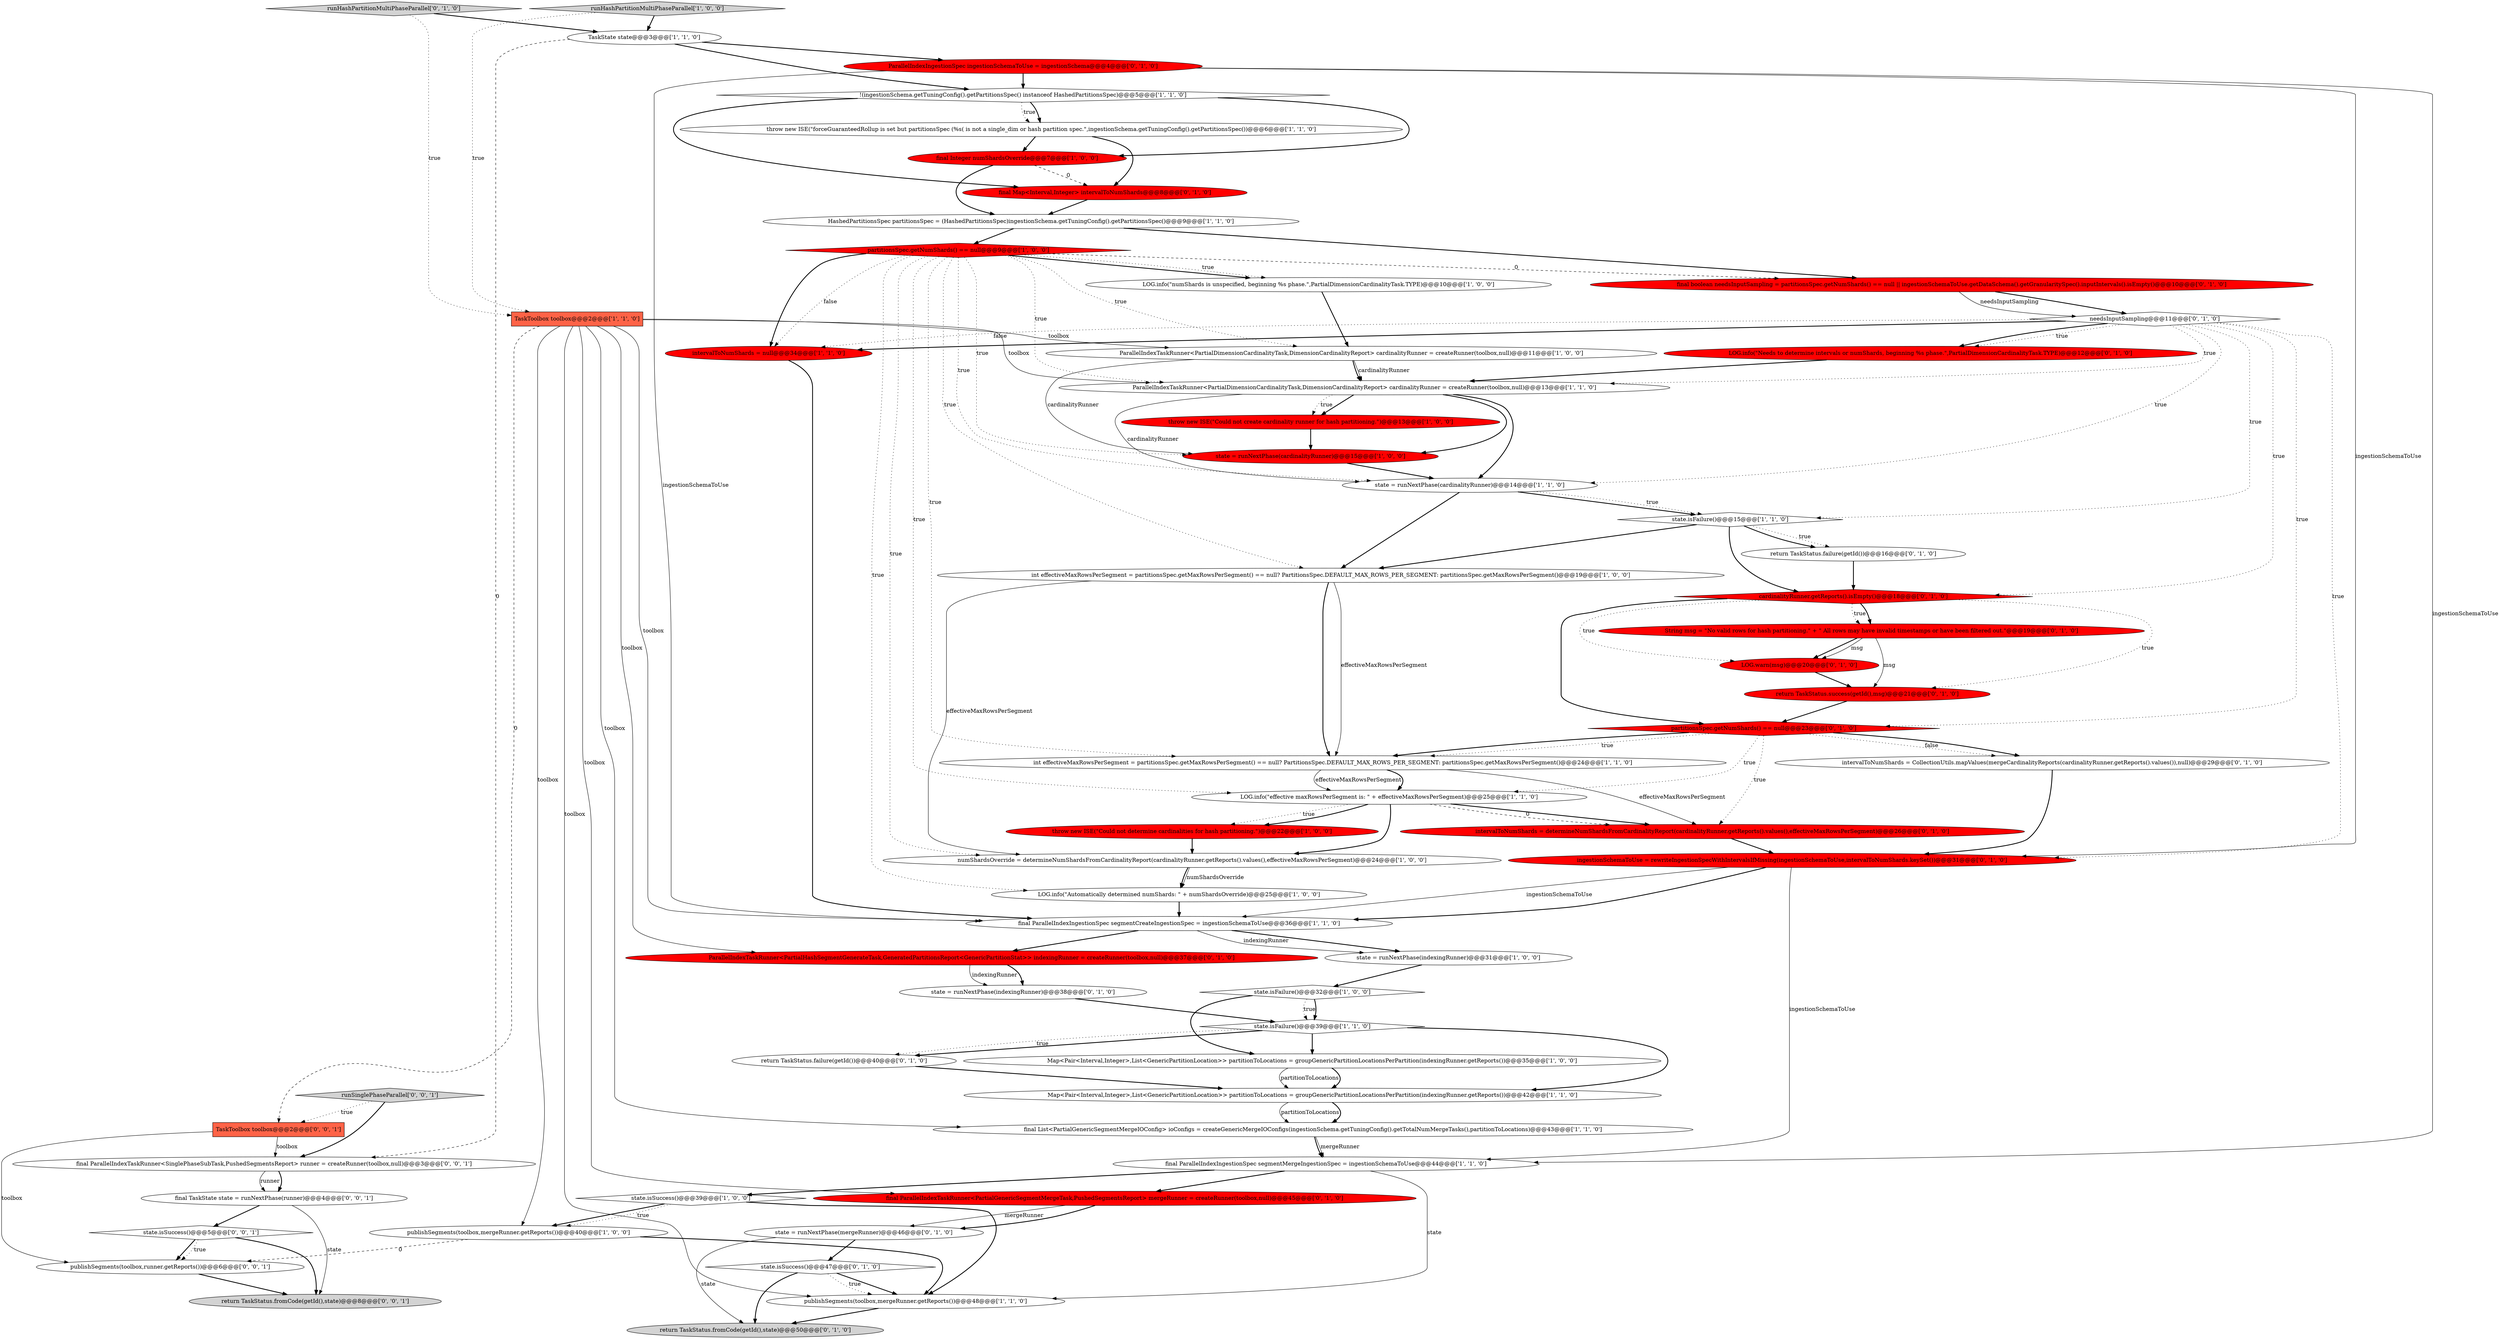 digraph {
11 [style = filled, label = "Map<Pair<Interval,Integer>,List<GenericPartitionLocation>> partitionToLocations = groupGenericPartitionLocationsPerPartition(indexingRunner.getReports())@@@35@@@['1', '0', '0']", fillcolor = white, shape = ellipse image = "AAA0AAABBB1BBB"];
43 [style = filled, label = "final ParallelIndexTaskRunner<PartialGenericSegmentMergeTask,PushedSegmentsReport> mergeRunner = createRunner(toolbox,null)@@@45@@@['0', '1', '0']", fillcolor = red, shape = ellipse image = "AAA1AAABBB2BBB"];
3 [style = filled, label = "state.isFailure()@@@15@@@['1', '1', '0']", fillcolor = white, shape = diamond image = "AAA0AAABBB1BBB"];
2 [style = filled, label = "state.isFailure()@@@39@@@['1', '1', '0']", fillcolor = white, shape = diamond image = "AAA0AAABBB1BBB"];
41 [style = filled, label = "runHashPartitionMultiPhaseParallel['0', '1', '0']", fillcolor = lightgray, shape = diamond image = "AAA0AAABBB2BBB"];
12 [style = filled, label = "final Integer numShardsOverride@@@7@@@['1', '0', '0']", fillcolor = red, shape = ellipse image = "AAA1AAABBB1BBB"];
47 [style = filled, label = "ingestionSchemaToUse = rewriteIngestionSpecWithIntervalsIfMissing(ingestionSchemaToUse,intervalToNumShards.keySet())@@@31@@@['0', '1', '0']", fillcolor = red, shape = ellipse image = "AAA1AAABBB2BBB"];
46 [style = filled, label = "state = runNextPhase(indexingRunner)@@@38@@@['0', '1', '0']", fillcolor = white, shape = ellipse image = "AAA0AAABBB2BBB"];
14 [style = filled, label = "!(ingestionSchema.getTuningConfig().getPartitionsSpec() instanceof HashedPartitionsSpec)@@@5@@@['1', '1', '0']", fillcolor = white, shape = diamond image = "AAA0AAABBB1BBB"];
40 [style = filled, label = "return TaskStatus.failure(getId())@@@16@@@['0', '1', '0']", fillcolor = white, shape = ellipse image = "AAA0AAABBB2BBB"];
48 [style = filled, label = "state.isSuccess()@@@47@@@['0', '1', '0']", fillcolor = white, shape = diamond image = "AAA0AAABBB2BBB"];
35 [style = filled, label = "LOG.warn(msg)@@@20@@@['0', '1', '0']", fillcolor = red, shape = ellipse image = "AAA1AAABBB2BBB"];
59 [style = filled, label = "return TaskStatus.fromCode(getId(),state)@@@8@@@['0', '0', '1']", fillcolor = lightgray, shape = ellipse image = "AAA0AAABBB3BBB"];
34 [style = filled, label = "return TaskStatus.success(getId(),msg)@@@21@@@['0', '1', '0']", fillcolor = red, shape = ellipse image = "AAA1AAABBB2BBB"];
13 [style = filled, label = "LOG.info(\"Automatically determined numShards: \" + numShardsOverride)@@@25@@@['1', '0', '0']", fillcolor = white, shape = ellipse image = "AAA0AAABBB1BBB"];
23 [style = filled, label = "throw new ISE(\"forceGuaranteedRollup is set but partitionsSpec (%s( is not a single_dim or hash partition spec.\",ingestionSchema.getTuningConfig().getPartitionsSpec())@@@6@@@['1', '1', '0']", fillcolor = white, shape = ellipse image = "AAA0AAABBB1BBB"];
27 [style = filled, label = "publishSegments(toolbox,mergeRunner.getReports())@@@40@@@['1', '0', '0']", fillcolor = white, shape = ellipse image = "AAA0AAABBB1BBB"];
21 [style = filled, label = "TaskState state@@@3@@@['1', '1', '0']", fillcolor = white, shape = ellipse image = "AAA0AAABBB1BBB"];
53 [style = filled, label = "return TaskStatus.fromCode(getId(),state)@@@50@@@['0', '1', '0']", fillcolor = lightgray, shape = ellipse image = "AAA0AAABBB2BBB"];
4 [style = filled, label = "runHashPartitionMultiPhaseParallel['1', '0', '0']", fillcolor = lightgray, shape = diamond image = "AAA0AAABBB1BBB"];
19 [style = filled, label = "ParallelIndexTaskRunner<PartialDimensionCardinalityTask,DimensionCardinalityReport> cardinalityRunner = createRunner(toolbox,null)@@@11@@@['1', '0', '0']", fillcolor = white, shape = ellipse image = "AAA0AAABBB1BBB"];
49 [style = filled, label = "needsInputSampling@@@11@@@['0', '1', '0']", fillcolor = white, shape = diamond image = "AAA0AAABBB2BBB"];
52 [style = filled, label = "ParallelIndexTaskRunner<PartialHashSegmentGenerateTask,GeneratedPartitionsReport<GenericPartitionStat>> indexingRunner = createRunner(toolbox,null)@@@37@@@['0', '1', '0']", fillcolor = red, shape = ellipse image = "AAA1AAABBB2BBB"];
1 [style = filled, label = "state = runNextPhase(cardinalityRunner)@@@15@@@['1', '0', '0']", fillcolor = red, shape = ellipse image = "AAA1AAABBB1BBB"];
30 [style = filled, label = "state.isSuccess()@@@39@@@['1', '0', '0']", fillcolor = white, shape = diamond image = "AAA0AAABBB1BBB"];
36 [style = filled, label = "LOG.info(\"Needs to determine intervals or numShards, beginning %s phase.\",PartialDimensionCardinalityTask.TYPE)@@@12@@@['0', '1', '0']", fillcolor = red, shape = ellipse image = "AAA1AAABBB2BBB"];
31 [style = filled, label = "final ParallelIndexIngestionSpec segmentMergeIngestionSpec = ingestionSchemaToUse@@@44@@@['1', '1', '0']", fillcolor = white, shape = ellipse image = "AAA0AAABBB1BBB"];
0 [style = filled, label = "LOG.info(\"numShards is unspecified, beginning %s phase.\",PartialDimensionCardinalityTask.TYPE)@@@10@@@['1', '0', '0']", fillcolor = white, shape = ellipse image = "AAA0AAABBB1BBB"];
7 [style = filled, label = "intervalToNumShards = null@@@34@@@['1', '1', '0']", fillcolor = red, shape = ellipse image = "AAA1AAABBB1BBB"];
16 [style = filled, label = "throw new ISE(\"Could not create cardinality runner for hash partitioning.\")@@@13@@@['1', '0', '0']", fillcolor = red, shape = ellipse image = "AAA1AAABBB1BBB"];
24 [style = filled, label = "partitionsSpec.getNumShards() == null@@@9@@@['1', '0', '0']", fillcolor = red, shape = diamond image = "AAA1AAABBB1BBB"];
29 [style = filled, label = "int effectiveMaxRowsPerSegment = partitionsSpec.getMaxRowsPerSegment() == null? PartitionsSpec.DEFAULT_MAX_ROWS_PER_SEGMENT: partitionsSpec.getMaxRowsPerSegment()@@@19@@@['1', '0', '0']", fillcolor = white, shape = ellipse image = "AAA0AAABBB1BBB"];
32 [style = filled, label = "publishSegments(toolbox,mergeRunner.getReports())@@@48@@@['1', '1', '0']", fillcolor = white, shape = ellipse image = "AAA0AAABBB1BBB"];
38 [style = filled, label = "final boolean needsInputSampling = partitionsSpec.getNumShards() == null || ingestionSchemaToUse.getDataSchema().getGranularitySpec().inputIntervals().isEmpty()@@@10@@@['0', '1', '0']", fillcolor = red, shape = ellipse image = "AAA1AAABBB2BBB"];
60 [style = filled, label = "TaskToolbox toolbox@@@2@@@['0', '0', '1']", fillcolor = tomato, shape = box image = "AAA0AAABBB3BBB"];
26 [style = filled, label = "Map<Pair<Interval,Integer>,List<GenericPartitionLocation>> partitionToLocations = groupGenericPartitionLocationsPerPartition(indexingRunner.getReports())@@@42@@@['1', '1', '0']", fillcolor = white, shape = ellipse image = "AAA0AAABBB1BBB"];
45 [style = filled, label = "partitionsSpec.getNumShards() == null@@@23@@@['0', '1', '0']", fillcolor = red, shape = diamond image = "AAA1AAABBB2BBB"];
8 [style = filled, label = "TaskToolbox toolbox@@@2@@@['1', '1', '0']", fillcolor = tomato, shape = box image = "AAA0AAABBB1BBB"];
15 [style = filled, label = "numShardsOverride = determineNumShardsFromCardinalityReport(cardinalityRunner.getReports().values(),effectiveMaxRowsPerSegment)@@@24@@@['1', '0', '0']", fillcolor = white, shape = ellipse image = "AAA0AAABBB1BBB"];
10 [style = filled, label = "HashedPartitionsSpec partitionsSpec = (HashedPartitionsSpec)ingestionSchema.getTuningConfig().getPartitionsSpec()@@@9@@@['1', '1', '0']", fillcolor = white, shape = ellipse image = "AAA0AAABBB1BBB"];
51 [style = filled, label = "String msg = \"No valid rows for hash partitioning.\" + \" All rows may have invalid timestamps or have been filtered out.\"@@@19@@@['0', '1', '0']", fillcolor = red, shape = ellipse image = "AAA1AAABBB2BBB"];
54 [style = filled, label = "state = runNextPhase(mergeRunner)@@@46@@@['0', '1', '0']", fillcolor = white, shape = ellipse image = "AAA0AAABBB2BBB"];
37 [style = filled, label = "cardinalityRunner.getReports().isEmpty()@@@18@@@['0', '1', '0']", fillcolor = red, shape = diamond image = "AAA1AAABBB2BBB"];
5 [style = filled, label = "state = runNextPhase(cardinalityRunner)@@@14@@@['1', '1', '0']", fillcolor = white, shape = ellipse image = "AAA0AAABBB1BBB"];
56 [style = filled, label = "publishSegments(toolbox,runner.getReports())@@@6@@@['0', '0', '1']", fillcolor = white, shape = ellipse image = "AAA0AAABBB3BBB"];
9 [style = filled, label = "throw new ISE(\"Could not determine cardinalities for hash partitioning.\")@@@22@@@['1', '0', '0']", fillcolor = red, shape = ellipse image = "AAA1AAABBB1BBB"];
6 [style = filled, label = "LOG.info(\"effective maxRowsPerSegment is: \" + effectiveMaxRowsPerSegment)@@@25@@@['1', '1', '0']", fillcolor = white, shape = ellipse image = "AAA0AAABBB1BBB"];
33 [style = filled, label = "return TaskStatus.failure(getId())@@@40@@@['0', '1', '0']", fillcolor = white, shape = ellipse image = "AAA0AAABBB2BBB"];
18 [style = filled, label = "int effectiveMaxRowsPerSegment = partitionsSpec.getMaxRowsPerSegment() == null? PartitionsSpec.DEFAULT_MAX_ROWS_PER_SEGMENT: partitionsSpec.getMaxRowsPerSegment()@@@24@@@['1', '1', '0']", fillcolor = white, shape = ellipse image = "AAA0AAABBB1BBB"];
20 [style = filled, label = "final List<PartialGenericSegmentMergeIOConfig> ioConfigs = createGenericMergeIOConfigs(ingestionSchema.getTuningConfig().getTotalNumMergeTasks(),partitionToLocations)@@@43@@@['1', '1', '0']", fillcolor = white, shape = ellipse image = "AAA0AAABBB1BBB"];
25 [style = filled, label = "state = runNextPhase(indexingRunner)@@@31@@@['1', '0', '0']", fillcolor = white, shape = ellipse image = "AAA0AAABBB1BBB"];
55 [style = filled, label = "final TaskState state = runNextPhase(runner)@@@4@@@['0', '0', '1']", fillcolor = white, shape = ellipse image = "AAA0AAABBB3BBB"];
50 [style = filled, label = "final Map<Interval,Integer> intervalToNumShards@@@8@@@['0', '1', '0']", fillcolor = red, shape = ellipse image = "AAA1AAABBB2BBB"];
57 [style = filled, label = "state.isSuccess()@@@5@@@['0', '0', '1']", fillcolor = white, shape = diamond image = "AAA0AAABBB3BBB"];
58 [style = filled, label = "runSinglePhaseParallel['0', '0', '1']", fillcolor = lightgray, shape = diamond image = "AAA0AAABBB3BBB"];
61 [style = filled, label = "final ParallelIndexTaskRunner<SinglePhaseSubTask,PushedSegmentsReport> runner = createRunner(toolbox,null)@@@3@@@['0', '0', '1']", fillcolor = white, shape = ellipse image = "AAA0AAABBB3BBB"];
28 [style = filled, label = "state.isFailure()@@@32@@@['1', '0', '0']", fillcolor = white, shape = diamond image = "AAA0AAABBB1BBB"];
42 [style = filled, label = "intervalToNumShards = CollectionUtils.mapValues(mergeCardinalityReports(cardinalityRunner.getReports().values()),null)@@@29@@@['0', '1', '0']", fillcolor = white, shape = ellipse image = "AAA0AAABBB2BBB"];
39 [style = filled, label = "intervalToNumShards = determineNumShardsFromCardinalityReport(cardinalityRunner.getReports().values(),effectiveMaxRowsPerSegment)@@@26@@@['0', '1', '0']", fillcolor = red, shape = ellipse image = "AAA1AAABBB2BBB"];
44 [style = filled, label = "ParallelIndexIngestionSpec ingestionSchemaToUse = ingestionSchema@@@4@@@['0', '1', '0']", fillcolor = red, shape = ellipse image = "AAA1AAABBB2BBB"];
22 [style = filled, label = "final ParallelIndexIngestionSpec segmentCreateIngestionSpec = ingestionSchemaToUse@@@36@@@['1', '1', '0']", fillcolor = white, shape = ellipse image = "AAA0AAABBB1BBB"];
17 [style = filled, label = "ParallelIndexTaskRunner<PartialDimensionCardinalityTask,DimensionCardinalityReport> cardinalityRunner = createRunner(toolbox,null)@@@13@@@['1', '1', '0']", fillcolor = white, shape = ellipse image = "AAA0AAABBB1BBB"];
1->5 [style = bold, label=""];
5->3 [style = bold, label=""];
32->53 [style = bold, label=""];
45->18 [style = dotted, label="true"];
24->6 [style = dotted, label="true"];
27->32 [style = bold, label=""];
2->26 [style = bold, label=""];
18->6 [style = solid, label="effectiveMaxRowsPerSegment"];
10->24 [style = bold, label=""];
46->2 [style = bold, label=""];
24->17 [style = dotted, label="true"];
47->31 [style = solid, label="ingestionSchemaToUse"];
57->59 [style = bold, label=""];
3->40 [style = dotted, label="true"];
45->42 [style = dotted, label="false"];
29->18 [style = bold, label=""];
54->53 [style = solid, label="state"];
47->22 [style = bold, label=""];
8->43 [style = solid, label="toolbox"];
47->22 [style = solid, label="ingestionSchemaToUse"];
12->10 [style = bold, label=""];
55->57 [style = bold, label=""];
38->49 [style = bold, label=""];
44->22 [style = solid, label="ingestionSchemaToUse"];
43->54 [style = solid, label="mergeRunner"];
50->10 [style = bold, label=""];
31->30 [style = bold, label=""];
45->42 [style = bold, label=""];
8->32 [style = solid, label="toolbox"];
49->36 [style = dotted, label="true"];
23->12 [style = bold, label=""];
39->47 [style = bold, label=""];
13->22 [style = bold, label=""];
36->17 [style = bold, label=""];
8->19 [style = solid, label="toolbox"];
52->46 [style = solid, label="indexingRunner"];
24->5 [style = dotted, label="true"];
49->36 [style = bold, label=""];
17->16 [style = bold, label=""];
40->37 [style = bold, label=""];
11->26 [style = solid, label="partitionToLocations"];
5->29 [style = bold, label=""];
22->25 [style = bold, label=""];
8->22 [style = solid, label="toolbox"];
17->5 [style = bold, label=""];
21->44 [style = bold, label=""];
15->13 [style = bold, label=""];
25->28 [style = bold, label=""];
26->20 [style = solid, label="partitionToLocations"];
44->47 [style = solid, label="ingestionSchemaToUse"];
0->19 [style = bold, label=""];
24->0 [style = bold, label=""];
41->21 [style = bold, label=""];
30->27 [style = bold, label=""];
55->59 [style = solid, label="state"];
4->21 [style = bold, label=""];
28->2 [style = dotted, label="true"];
60->61 [style = solid, label="toolbox"];
20->31 [style = bold, label=""];
5->3 [style = dotted, label="true"];
51->35 [style = bold, label=""];
58->60 [style = dotted, label="true"];
29->18 [style = solid, label="effectiveMaxRowsPerSegment"];
17->16 [style = dotted, label="true"];
61->55 [style = bold, label=""];
8->60 [style = dashed, label="0"];
49->47 [style = dotted, label="true"];
21->61 [style = dashed, label="0"];
24->0 [style = dotted, label="true"];
20->31 [style = solid, label="mergeRunner"];
2->33 [style = bold, label=""];
48->32 [style = bold, label=""];
45->39 [style = dotted, label="true"];
24->19 [style = dotted, label="true"];
37->45 [style = bold, label=""];
60->56 [style = solid, label="toolbox"];
35->34 [style = bold, label=""];
24->7 [style = bold, label=""];
8->27 [style = solid, label="toolbox"];
6->39 [style = bold, label=""];
3->29 [style = bold, label=""];
49->17 [style = dotted, label="true"];
26->20 [style = bold, label=""];
24->18 [style = dotted, label="true"];
11->26 [style = bold, label=""];
24->13 [style = dotted, label="true"];
58->61 [style = bold, label=""];
51->34 [style = solid, label="msg"];
52->46 [style = bold, label=""];
17->1 [style = bold, label=""];
3->37 [style = bold, label=""];
42->47 [style = bold, label=""];
19->1 [style = solid, label="cardinalityRunner"];
30->32 [style = bold, label=""];
14->23 [style = dotted, label="true"];
37->51 [style = dotted, label="true"];
27->56 [style = dashed, label="0"];
19->17 [style = bold, label=""];
44->14 [style = bold, label=""];
6->15 [style = bold, label=""];
33->26 [style = bold, label=""];
49->45 [style = dotted, label="true"];
8->17 [style = solid, label="toolbox"];
37->35 [style = dotted, label="true"];
7->22 [style = bold, label=""];
15->13 [style = solid, label="numShardsOverride"];
14->23 [style = bold, label=""];
16->1 [style = bold, label=""];
18->6 [style = bold, label=""];
6->9 [style = dotted, label="true"];
48->32 [style = dotted, label="true"];
49->7 [style = bold, label=""];
14->50 [style = bold, label=""];
31->32 [style = solid, label="state"];
31->43 [style = bold, label=""];
41->8 [style = dotted, label="true"];
37->34 [style = dotted, label="true"];
17->5 [style = solid, label="cardinalityRunner"];
43->54 [style = bold, label=""];
56->59 [style = bold, label=""];
2->11 [style = bold, label=""];
49->37 [style = dotted, label="true"];
45->6 [style = dotted, label="true"];
10->38 [style = bold, label=""];
22->25 [style = solid, label="indexingRunner"];
23->50 [style = bold, label=""];
21->14 [style = bold, label=""];
45->18 [style = bold, label=""];
24->1 [style = dotted, label="true"];
44->31 [style = solid, label="ingestionSchemaToUse"];
61->55 [style = solid, label="runner"];
3->40 [style = bold, label=""];
37->51 [style = bold, label=""];
30->27 [style = dotted, label="true"];
19->17 [style = solid, label="cardinalityRunner"];
22->52 [style = bold, label=""];
24->29 [style = dotted, label="true"];
28->11 [style = bold, label=""];
34->45 [style = bold, label=""];
4->8 [style = dotted, label="true"];
54->48 [style = bold, label=""];
49->7 [style = dotted, label="false"];
48->53 [style = bold, label=""];
38->49 [style = solid, label="needsInputSampling"];
24->7 [style = dotted, label="false"];
49->5 [style = dotted, label="true"];
57->56 [style = bold, label=""];
28->2 [style = bold, label=""];
6->39 [style = dashed, label="0"];
2->33 [style = dotted, label="true"];
9->15 [style = bold, label=""];
14->12 [style = bold, label=""];
24->15 [style = dotted, label="true"];
18->39 [style = solid, label="effectiveMaxRowsPerSegment"];
29->15 [style = solid, label="effectiveMaxRowsPerSegment"];
8->20 [style = solid, label="toolbox"];
6->9 [style = bold, label=""];
8->52 [style = solid, label="toolbox"];
12->50 [style = dashed, label="0"];
49->3 [style = dotted, label="true"];
24->38 [style = dashed, label="0"];
51->35 [style = solid, label="msg"];
57->56 [style = dotted, label="true"];
}
